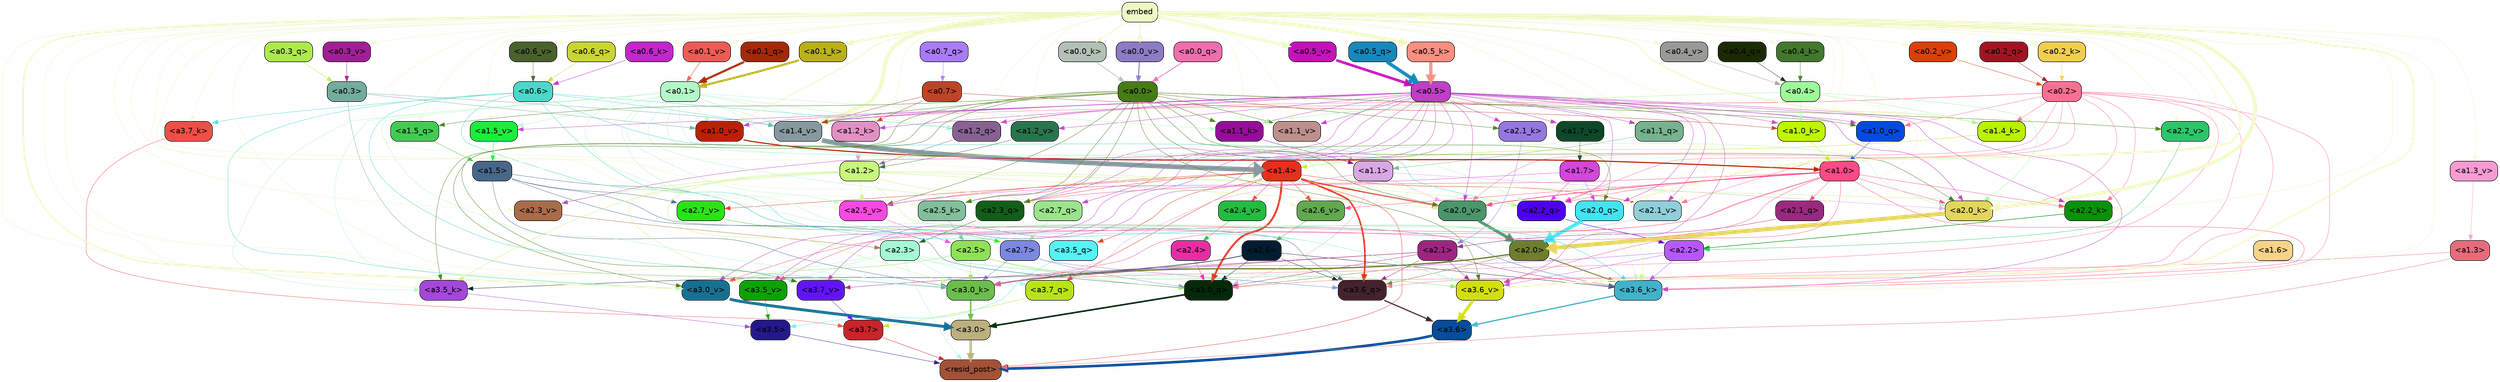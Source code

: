 strict digraph "" {
	graph [bgcolor=transparent,
		layout=dot,
		overlap=false,
		splines=true
	];
	"<a3.7>"	[color=black,
		fillcolor="#c82429",
		fontname=Helvetica,
		shape=box,
		style="filled, rounded"];
	"<resid_post>"	[color=black,
		fillcolor="#a35237",
		fontname=Helvetica,
		shape=box,
		style="filled, rounded"];
	"<a3.7>" -> "<resid_post>"	[color="#c82429",
		penwidth=0.6239100098609924];
	"<a3.6>"	[color=black,
		fillcolor="#054c9b",
		fontname=Helvetica,
		shape=box,
		style="filled, rounded"];
	"<a3.6>" -> "<resid_post>"	[color="#054c9b",
		penwidth=4.569062113761902];
	"<a3.5>"	[color=black,
		fillcolor="#24188c",
		fontname=Helvetica,
		shape=box,
		style="filled, rounded"];
	"<a3.5>" -> "<resid_post>"	[color="#24188c",
		penwidth=0.6];
	"<a3.0>"	[color=black,
		fillcolor="#bbb080",
		fontname=Helvetica,
		shape=box,
		style="filled, rounded"];
	"<a3.0>" -> "<resid_post>"	[color="#bbb080",
		penwidth=4.283544182777405];
	"<a2.3>"	[color=black,
		fillcolor="#a5f8d4",
		fontname=Helvetica,
		shape=box,
		style="filled, rounded"];
	"<a2.3>" -> "<resid_post>"	[color="#a5f8d4",
		penwidth=0.6];
	"<a3.7_q>"	[color=black,
		fillcolor="#b8e31a",
		fontname=Helvetica,
		shape=box,
		style="filled, rounded"];
	"<a2.3>" -> "<a3.7_q>"	[color="#a5f8d4",
		penwidth=0.6];
	"<a3.6_q>"	[color=black,
		fillcolor="#42222d",
		fontname=Helvetica,
		shape=box,
		style="filled, rounded"];
	"<a2.3>" -> "<a3.6_q>"	[color="#a5f8d4",
		penwidth=0.6];
	"<a3.0_q>"	[color=black,
		fillcolor="#032909",
		fontname=Helvetica,
		shape=box,
		style="filled, rounded"];
	"<a2.3>" -> "<a3.0_q>"	[color="#a5f8d4",
		penwidth=0.6];
	"<a3.0_k>"	[color=black,
		fillcolor="#6abe4b",
		fontname=Helvetica,
		shape=box,
		style="filled, rounded"];
	"<a2.3>" -> "<a3.0_k>"	[color="#a5f8d4",
		penwidth=0.6];
	"<a3.6_v>"	[color=black,
		fillcolor="#d3df0d",
		fontname=Helvetica,
		shape=box,
		style="filled, rounded"];
	"<a2.3>" -> "<a3.6_v>"	[color="#a5f8d4",
		penwidth=0.6];
	"<a3.5_v>"	[color=black,
		fillcolor="#0ca202",
		fontname=Helvetica,
		shape=box,
		style="filled, rounded"];
	"<a2.3>" -> "<a3.5_v>"	[color="#a5f8d4",
		penwidth=0.6];
	"<a3.0_v>"	[color=black,
		fillcolor="#167093",
		fontname=Helvetica,
		shape=box,
		style="filled, rounded"];
	"<a2.3>" -> "<a3.0_v>"	[color="#a5f8d4",
		penwidth=0.6];
	"<a1.4>"	[color=black,
		fillcolor="#e6301d",
		fontname=Helvetica,
		shape=box,
		style="filled, rounded"];
	"<a1.4>" -> "<resid_post>"	[color="#e6301d",
		penwidth=0.6];
	"<a1.4>" -> "<a3.7_q>"	[color="#e6301d",
		penwidth=0.6];
	"<a1.4>" -> "<a3.6_q>"	[color="#e6301d",
		penwidth=2.7934007048606873];
	"<a3.5_q>"	[color=black,
		fillcolor="#55f2f7",
		fontname=Helvetica,
		shape=box,
		style="filled, rounded"];
	"<a1.4>" -> "<a3.5_q>"	[color="#e6301d",
		penwidth=0.6];
	"<a1.4>" -> "<a3.0_q>"	[color="#e6301d",
		penwidth=3.340754985809326];
	"<a2.3_q>"	[color=black,
		fillcolor="#115e18",
		fontname=Helvetica,
		shape=box,
		style="filled, rounded"];
	"<a1.4>" -> "<a2.3_q>"	[color="#e6301d",
		penwidth=0.6];
	"<a2.7_v>"	[color=black,
		fillcolor="#2ae317",
		fontname=Helvetica,
		shape=box,
		style="filled, rounded"];
	"<a1.4>" -> "<a2.7_v>"	[color="#e6301d",
		penwidth=0.6];
	"<a2.6_v>"	[color=black,
		fillcolor="#61a94d",
		fontname=Helvetica,
		shape=box,
		style="filled, rounded"];
	"<a1.4>" -> "<a2.6_v>"	[color="#e6301d",
		penwidth=0.6];
	"<a2.5_v>"	[color=black,
		fillcolor="#fa49e1",
		fontname=Helvetica,
		shape=box,
		style="filled, rounded"];
	"<a1.4>" -> "<a2.5_v>"	[color="#e6301d",
		penwidth=0.6];
	"<a2.4_v>"	[color=black,
		fillcolor="#22bc40",
		fontname=Helvetica,
		shape=box,
		style="filled, rounded"];
	"<a1.4>" -> "<a2.4_v>"	[color="#e6301d",
		penwidth=0.6];
	"<a2.1_v>"	[color=black,
		fillcolor="#8fcfd9",
		fontname=Helvetica,
		shape=box,
		style="filled, rounded"];
	"<a1.4>" -> "<a2.1_v>"	[color="#e6301d",
		penwidth=0.6];
	"<a2.0_v>"	[color=black,
		fillcolor="#4a966a",
		fontname=Helvetica,
		shape=box,
		style="filled, rounded"];
	"<a1.4>" -> "<a2.0_v>"	[color="#e6301d",
		penwidth=2.268759250640869];
	"<a1.3>"	[color=black,
		fillcolor="#e76b7b",
		fontname=Helvetica,
		shape=box,
		style="filled, rounded"];
	"<a1.3>" -> "<resid_post>"	[color="#e76b7b",
		penwidth=0.6];
	"<a1.3>" -> "<a3.6_v>"	[color="#e76b7b",
		penwidth=0.6];
	"<a3.7_q>" -> "<a3.7>"	[color="#b8e31a",
		penwidth=0.6];
	"<a3.6_q>" -> "<a3.6>"	[color="#42222d",
		penwidth=2.0347584784030914];
	"<a3.5_q>" -> "<a3.5>"	[color="#55f2f7",
		penwidth=0.6];
	"<a3.0_q>" -> "<a3.0>"	[color="#032909",
		penwidth=2.8635367155075073];
	"<a3.7_k>"	[color=black,
		fillcolor="#ee4f45",
		fontname=Helvetica,
		shape=box,
		style="filled, rounded"];
	"<a3.7_k>" -> "<a3.7>"	[color="#ee4f45",
		penwidth=0.6];
	"<a3.6_k>"	[color=black,
		fillcolor="#42b2ca",
		fontname=Helvetica,
		shape=box,
		style="filled, rounded"];
	"<a3.6_k>" -> "<a3.6>"	[color="#42b2ca",
		penwidth=2.1760786175727844];
	"<a3.5_k>"	[color=black,
		fillcolor="#a447d9",
		fontname=Helvetica,
		shape=box,
		style="filled, rounded"];
	"<a3.5_k>" -> "<a3.5>"	[color="#a447d9",
		penwidth=0.6];
	"<a3.0_k>" -> "<a3.0>"	[color="#6abe4b",
		penwidth=2.632905662059784];
	"<a3.7_v>"	[color=black,
		fillcolor="#6214f8",
		fontname=Helvetica,
		shape=box,
		style="filled, rounded"];
	"<a3.7_v>" -> "<a3.7>"	[color="#6214f8",
		penwidth=0.6];
	"<a3.6_v>" -> "<a3.6>"	[color="#d3df0d",
		penwidth=4.981305837631226];
	"<a3.5_v>" -> "<a3.5>"	[color="#0ca202",
		penwidth=0.6];
	"<a3.0_v>" -> "<a3.0>"	[color="#167093",
		penwidth=5.168330669403076];
	"<a2.7>"	[color=black,
		fillcolor="#7b88e0",
		fontname=Helvetica,
		shape=box,
		style="filled, rounded"];
	"<a2.7>" -> "<a3.6_q>"	[color="#7b88e0",
		penwidth=0.6];
	"<a2.7>" -> "<a3.0_q>"	[color="#7b88e0",
		penwidth=0.6];
	"<a2.7>" -> "<a3.0_k>"	[color="#7b88e0",
		penwidth=0.6];
	"<a2.6>"	[color=black,
		fillcolor="#001c31",
		fontname=Helvetica,
		shape=box,
		style="filled, rounded"];
	"<a2.6>" -> "<a3.6_q>"	[color="#001c31",
		penwidth=0.6];
	"<a2.6>" -> "<a3.0_q>"	[color="#001c31",
		penwidth=0.6];
	"<a2.6>" -> "<a3.6_k>"	[color="#001c31",
		penwidth=0.6];
	"<a2.6>" -> "<a3.5_k>"	[color="#001c31",
		penwidth=0.6];
	"<a2.6>" -> "<a3.0_k>"	[color="#001c31",
		penwidth=0.6];
	"<a2.1>"	[color=black,
		fillcolor="#9e2482",
		fontname=Helvetica,
		shape=box,
		style="filled, rounded"];
	"<a2.1>" -> "<a3.6_q>"	[color="#9e2482",
		penwidth=0.6];
	"<a2.1>" -> "<a3.0_q>"	[color="#9e2482",
		penwidth=0.6];
	"<a2.1>" -> "<a3.6_k>"	[color="#9e2482",
		penwidth=0.6];
	"<a2.1>" -> "<a3.0_k>"	[color="#9e2482",
		penwidth=0.6];
	"<a2.1>" -> "<a3.7_v>"	[color="#9e2482",
		penwidth=0.6];
	"<a2.1>" -> "<a3.6_v>"	[color="#9e2482",
		penwidth=0.6];
	"<a2.0>"	[color=black,
		fillcolor="#6e7e2d",
		fontname=Helvetica,
		shape=box,
		style="filled, rounded"];
	"<a2.0>" -> "<a3.6_q>"	[color="#6e7e2d",
		penwidth=0.6];
	"<a2.0>" -> "<a3.0_q>"	[color="#6e7e2d",
		penwidth=0.6];
	"<a2.0>" -> "<a3.6_k>"	[color="#6e7e2d",
		penwidth=1.6382827460765839];
	"<a2.0>" -> "<a3.0_k>"	[color="#6e7e2d",
		penwidth=2.161143198609352];
	"<a1.5>"	[color=black,
		fillcolor="#476789",
		fontname=Helvetica,
		shape=box,
		style="filled, rounded"];
	"<a1.5>" -> "<a3.6_q>"	[color="#476789",
		penwidth=0.6];
	"<a1.5>" -> "<a3.0_q>"	[color="#476789",
		penwidth=0.6];
	"<a1.5>" -> "<a3.6_k>"	[color="#476789",
		penwidth=0.6];
	"<a1.5>" -> "<a3.0_k>"	[color="#476789",
		penwidth=0.6];
	"<a1.5>" -> "<a2.7_v>"	[color="#476789",
		penwidth=0.6];
	"<a0.2>"	[color=black,
		fillcolor="#fd6f92",
		fontname=Helvetica,
		shape=box,
		style="filled, rounded"];
	"<a0.2>" -> "<a3.6_q>"	[color="#fd6f92",
		penwidth=0.6];
	"<a0.2>" -> "<a3.0_q>"	[color="#fd6f92",
		penwidth=0.6];
	"<a0.2>" -> "<a3.6_k>"	[color="#fd6f92",
		penwidth=0.6];
	"<a0.2>" -> "<a3.0_k>"	[color="#fd6f92",
		penwidth=0.6];
	"<a2.2_q>"	[color=black,
		fillcolor="#4e00ee",
		fontname=Helvetica,
		shape=box,
		style="filled, rounded"];
	"<a0.2>" -> "<a2.2_q>"	[color="#fd6f92",
		penwidth=0.6];
	"<a2.2_k>"	[color=black,
		fillcolor="#079207",
		fontname=Helvetica,
		shape=box,
		style="filled, rounded"];
	"<a0.2>" -> "<a2.2_k>"	[color="#fd6f92",
		penwidth=0.6];
	"<a2.0_k>"	[color=black,
		fillcolor="#e4d55d",
		fontname=Helvetica,
		shape=box,
		style="filled, rounded"];
	"<a0.2>" -> "<a2.0_k>"	[color="#fd6f92",
		penwidth=0.6];
	"<a0.2>" -> "<a2.1_v>"	[color="#fd6f92",
		penwidth=0.6];
	"<a0.2>" -> "<a2.0_v>"	[color="#fd6f92",
		penwidth=0.6];
	"<a1.2_q>"	[color=black,
		fillcolor="#876191",
		fontname=Helvetica,
		shape=box,
		style="filled, rounded"];
	"<a0.2>" -> "<a1.2_q>"	[color="#fd6f92",
		penwidth=0.6];
	"<a1.0_q>"	[color=black,
		fillcolor="#014ae1",
		fontname=Helvetica,
		shape=box,
		style="filled, rounded"];
	"<a0.2>" -> "<a1.0_q>"	[color="#fd6f92",
		penwidth=0.6];
	"<a1.4_k>"	[color=black,
		fillcolor="#b9f103",
		fontname=Helvetica,
		shape=box,
		style="filled, rounded"];
	"<a0.2>" -> "<a1.4_k>"	[color="#fd6f92",
		penwidth=0.6];
	"<a1.4_v>"	[color=black,
		fillcolor="#86999e",
		fontname=Helvetica,
		shape=box,
		style="filled, rounded"];
	"<a0.2>" -> "<a1.4_v>"	[color="#fd6f92",
		penwidth=0.6];
	"<a2.5>"	[color=black,
		fillcolor="#8fe158",
		fontname=Helvetica,
		shape=box,
		style="filled, rounded"];
	"<a2.5>" -> "<a3.0_q>"	[color="#8fe158",
		penwidth=0.6];
	"<a2.5>" -> "<a3.0_k>"	[color="#8fe158",
		penwidth=0.6];
	"<a2.5>" -> "<a3.6_v>"	[color="#8fe158",
		penwidth=0.6];
	"<a2.5>" -> "<a3.0_v>"	[color="#8fe158",
		penwidth=0.6];
	"<a2.4>"	[color=black,
		fillcolor="#e82da4",
		fontname=Helvetica,
		shape=box,
		style="filled, rounded"];
	"<a2.4>" -> "<a3.0_q>"	[color="#e82da4",
		penwidth=0.6];
	"<a1.1>"	[color=black,
		fillcolor="#d9a7e4",
		fontname=Helvetica,
		shape=box,
		style="filled, rounded"];
	"<a1.1>" -> "<a3.0_q>"	[color="#d9a7e4",
		penwidth=0.6];
	"<a1.1>" -> "<a3.0_k>"	[color="#d9a7e4",
		penwidth=0.6];
	"<a2.5_k>"	[color=black,
		fillcolor="#82bf9c",
		fontname=Helvetica,
		shape=box,
		style="filled, rounded"];
	"<a1.1>" -> "<a2.5_k>"	[color="#d9a7e4",
		penwidth=0.6];
	"<a1.1>" -> "<a2.0_k>"	[color="#d9a7e4",
		penwidth=0.6];
	"<a1.1>" -> "<a2.0_v>"	[color="#d9a7e4",
		penwidth=0.6];
	"<a0.6>"	[color=black,
		fillcolor="#48d9ca",
		fontname=Helvetica,
		shape=box,
		style="filled, rounded"];
	"<a0.6>" -> "<a3.7_k>"	[color="#48d9ca",
		penwidth=0.6];
	"<a0.6>" -> "<a3.6_k>"	[color="#48d9ca",
		penwidth=0.6];
	"<a0.6>" -> "<a3.0_k>"	[color="#48d9ca",
		penwidth=0.6];
	"<a0.6>" -> "<a3.6_v>"	[color="#48d9ca",
		penwidth=0.6];
	"<a0.6>" -> "<a3.0_v>"	[color="#48d9ca",
		penwidth=0.6];
	"<a0.6>" -> "<a2.2_q>"	[color="#48d9ca",
		penwidth=0.6];
	"<a0.6>" -> "<a1.2_q>"	[color="#48d9ca",
		penwidth=0.6];
	"<a0.6>" -> "<a1.4_v>"	[color="#48d9ca",
		penwidth=0.6];
	embed	[color=black,
		fillcolor="#f0f7c6",
		fontname=Helvetica,
		shape=box,
		style="filled, rounded"];
	embed -> "<a3.7_k>"	[color="#f0f7c6",
		penwidth=0.6];
	embed -> "<a3.6_k>"	[color="#f0f7c6",
		penwidth=0.6];
	embed -> "<a3.5_k>"	[color="#f0f7c6",
		penwidth=0.6];
	embed -> "<a3.0_k>"	[color="#f0f7c6",
		penwidth=0.6];
	embed -> "<a3.7_v>"	[color="#f0f7c6",
		penwidth=0.6];
	embed -> "<a3.6_v>"	[color="#f0f7c6",
		penwidth=2.7825746536254883];
	embed -> "<a3.5_v>"	[color="#f0f7c6",
		penwidth=0.6];
	embed -> "<a3.0_v>"	[color="#f0f7c6",
		penwidth=2.6950180530548096];
	embed -> "<a2.3_q>"	[color="#f0f7c6",
		penwidth=0.6];
	embed -> "<a2.2_q>"	[color="#f0f7c6",
		penwidth=0.6];
	"<a2.1_q>"	[color=black,
		fillcolor="#9b287f",
		fontname=Helvetica,
		shape=box,
		style="filled, rounded"];
	embed -> "<a2.1_q>"	[color="#f0f7c6",
		penwidth=0.6];
	"<a2.0_q>"	[color=black,
		fillcolor="#42e4f2",
		fontname=Helvetica,
		shape=box,
		style="filled, rounded"];
	embed -> "<a2.0_q>"	[color="#f0f7c6",
		penwidth=3.305941343307495];
	embed -> "<a2.5_k>"	[color="#f0f7c6",
		penwidth=0.6];
	embed -> "<a2.2_k>"	[color="#f0f7c6",
		penwidth=0.6698317527770996];
	"<a2.1_k>"	[color=black,
		fillcolor="#9478e0",
		fontname=Helvetica,
		shape=box,
		style="filled, rounded"];
	embed -> "<a2.1_k>"	[color="#f0f7c6",
		penwidth=0.6];
	embed -> "<a2.0_k>"	[color="#f0f7c6",
		penwidth=6.12570995092392];
	embed -> "<a2.6_v>"	[color="#f0f7c6",
		penwidth=0.6];
	embed -> "<a2.5_v>"	[color="#f0f7c6",
		penwidth=0.6];
	"<a2.3_v>"	[color=black,
		fillcolor="#aa6b48",
		fontname=Helvetica,
		shape=box,
		style="filled, rounded"];
	embed -> "<a2.3_v>"	[color="#f0f7c6",
		penwidth=0.6];
	"<a2.2_v>"	[color=black,
		fillcolor="#2cc569",
		fontname=Helvetica,
		shape=box,
		style="filled, rounded"];
	embed -> "<a2.2_v>"	[color="#f0f7c6",
		penwidth=0.6];
	embed -> "<a2.1_v>"	[color="#f0f7c6",
		penwidth=0.6];
	embed -> "<a2.0_v>"	[color="#f0f7c6",
		penwidth=0.6];
	"<a1.5_q>"	[color=black,
		fillcolor="#42cb51",
		fontname=Helvetica,
		shape=box,
		style="filled, rounded"];
	embed -> "<a1.5_q>"	[color="#f0f7c6",
		penwidth=0.6];
	embed -> "<a1.2_q>"	[color="#f0f7c6",
		penwidth=0.6087074279785156];
	"<a1.1_q>"	[color=black,
		fillcolor="#75b28d",
		fontname=Helvetica,
		shape=box,
		style="filled, rounded"];
	embed -> "<a1.1_q>"	[color="#f0f7c6",
		penwidth=0.6];
	embed -> "<a1.0_q>"	[color="#f0f7c6",
		penwidth=0.6];
	embed -> "<a1.4_k>"	[color="#f0f7c6",
		penwidth=2.1858973503112793];
	"<a1.2_k>"	[color=black,
		fillcolor="#e290c4",
		fontname=Helvetica,
		shape=box,
		style="filled, rounded"];
	embed -> "<a1.2_k>"	[color="#f0f7c6",
		penwidth=0.6];
	"<a1.1_k>"	[color=black,
		fillcolor="#950d9a",
		fontname=Helvetica,
		shape=box,
		style="filled, rounded"];
	embed -> "<a1.1_k>"	[color="#f0f7c6",
		penwidth=0.6];
	"<a1.0_k>"	[color=black,
		fillcolor="#bff503",
		fontname=Helvetica,
		shape=box,
		style="filled, rounded"];
	embed -> "<a1.0_k>"	[color="#f0f7c6",
		penwidth=0.6];
	"<a1.5_v>"	[color=black,
		fillcolor="#19ee3b",
		fontname=Helvetica,
		shape=box,
		style="filled, rounded"];
	embed -> "<a1.5_v>"	[color="#f0f7c6",
		penwidth=0.6];
	embed -> "<a1.4_v>"	[color="#f0f7c6",
		penwidth=6.590077131986618];
	"<a1.3_v>"	[color=black,
		fillcolor="#f89bd5",
		fontname=Helvetica,
		shape=box,
		style="filled, rounded"];
	embed -> "<a1.3_v>"	[color="#f0f7c6",
		penwidth=0.6];
	"<a1.2_v>"	[color=black,
		fillcolor="#27744d",
		fontname=Helvetica,
		shape=box,
		style="filled, rounded"];
	embed -> "<a1.2_v>"	[color="#f0f7c6",
		penwidth=0.6];
	"<a1.1_v>"	[color=black,
		fillcolor="#bd908e",
		fontname=Helvetica,
		shape=box,
		style="filled, rounded"];
	embed -> "<a1.1_v>"	[color="#f0f7c6",
		penwidth=0.6];
	"<a1.0_v>"	[color=black,
		fillcolor="#ba2001",
		fontname=Helvetica,
		shape=box,
		style="filled, rounded"];
	embed -> "<a1.0_v>"	[color="#f0f7c6",
		penwidth=1.2076449394226074];
	"<a0.6_k>"	[color=black,
		fillcolor="#c226cc",
		fontname=Helvetica,
		shape=box,
		style="filled, rounded"];
	embed -> "<a0.6_k>"	[color="#f0f7c6",
		penwidth=0.6];
	"<a0.5_k>"	[color=black,
		fillcolor="#f88f81",
		fontname=Helvetica,
		shape=box,
		style="filled, rounded"];
	embed -> "<a0.5_k>"	[color="#f0f7c6",
		penwidth=5.610821008682251];
	"<a0.4_k>"	[color=black,
		fillcolor="#41782d",
		fontname=Helvetica,
		shape=box,
		style="filled, rounded"];
	embed -> "<a0.4_k>"	[color="#f0f7c6",
		penwidth=0.6];
	"<a0.2_k>"	[color=black,
		fillcolor="#f0cf4e",
		fontname=Helvetica,
		shape=box,
		style="filled, rounded"];
	embed -> "<a0.2_k>"	[color="#f0f7c6",
		penwidth=0.6];
	"<a0.1_k>"	[color=black,
		fillcolor="#b9b01b",
		fontname=Helvetica,
		shape=box,
		style="filled, rounded"];
	embed -> "<a0.1_k>"	[color="#f0f7c6",
		penwidth=3.7429871559143066];
	"<a0.0_k>"	[color=black,
		fillcolor="#b2c0b6",
		fontname=Helvetica,
		shape=box,
		style="filled, rounded"];
	embed -> "<a0.0_k>"	[color="#f0f7c6",
		penwidth=1.106738567352295];
	"<a0.6_v>"	[color=black,
		fillcolor="#49612d",
		fontname=Helvetica,
		shape=box,
		style="filled, rounded"];
	embed -> "<a0.6_v>"	[color="#f0f7c6",
		penwidth=0.6];
	"<a0.5_v>"	[color=black,
		fillcolor="#c610ba",
		fontname=Helvetica,
		shape=box,
		style="filled, rounded"];
	embed -> "<a0.5_v>"	[color="#f0f7c6",
		penwidth=4.663905620574951];
	"<a0.4_v>"	[color=black,
		fillcolor="#999a96",
		fontname=Helvetica,
		shape=box,
		style="filled, rounded"];
	embed -> "<a0.4_v>"	[color="#f0f7c6",
		penwidth=0.6];
	"<a0.3_v>"	[color=black,
		fillcolor="#a01f96",
		fontname=Helvetica,
		shape=box,
		style="filled, rounded"];
	embed -> "<a0.3_v>"	[color="#f0f7c6",
		penwidth=0.6];
	"<a0.2_v>"	[color=black,
		fillcolor="#db4008",
		fontname=Helvetica,
		shape=box,
		style="filled, rounded"];
	embed -> "<a0.2_v>"	[color="#f0f7c6",
		penwidth=0.6];
	"<a0.1_v>"	[color=black,
		fillcolor="#ec5c55",
		fontname=Helvetica,
		shape=box,
		style="filled, rounded"];
	embed -> "<a0.1_v>"	[color="#f0f7c6",
		penwidth=0.8192043304443359];
	"<a0.0_v>"	[color=black,
		fillcolor="#8b7cc5",
		fontname=Helvetica,
		shape=box,
		style="filled, rounded"];
	embed -> "<a0.0_v>"	[color="#f0f7c6",
		penwidth=1.706191062927246];
	"<a2.2>"	[color=black,
		fillcolor="#b658fe",
		fontname=Helvetica,
		shape=box,
		style="filled, rounded"];
	"<a2.2>" -> "<a3.6_k>"	[color="#b658fe",
		penwidth=0.6];
	"<a2.2>" -> "<a3.0_k>"	[color="#b658fe",
		penwidth=0.6];
	"<a2.2>" -> "<a3.6_v>"	[color="#b658fe",
		penwidth=0.6];
	"<a1.6>"	[color=black,
		fillcolor="#f6d388",
		fontname=Helvetica,
		shape=box,
		style="filled, rounded"];
	"<a1.6>" -> "<a3.6_k>"	[color="#f6d388",
		penwidth=0.6];
	"<a1.2>"	[color=black,
		fillcolor="#c7f77d",
		fontname=Helvetica,
		shape=box,
		style="filled, rounded"];
	"<a1.2>" -> "<a3.6_k>"	[color="#c7f77d",
		penwidth=0.6];
	"<a1.2>" -> "<a3.5_k>"	[color="#c7f77d",
		penwidth=0.6];
	"<a1.2>" -> "<a3.0_k>"	[color="#c7f77d",
		penwidth=0.6];
	"<a1.2>" -> "<a3.5_v>"	[color="#c7f77d",
		penwidth=0.6];
	"<a2.7_q>"	[color=black,
		fillcolor="#9ae48b",
		fontname=Helvetica,
		shape=box,
		style="filled, rounded"];
	"<a1.2>" -> "<a2.7_q>"	[color="#c7f77d",
		penwidth=0.6];
	"<a1.2>" -> "<a2.2_q>"	[color="#c7f77d",
		penwidth=0.6];
	"<a1.2>" -> "<a2.2_k>"	[color="#c7f77d",
		penwidth=0.6];
	"<a1.2>" -> "<a2.5_v>"	[color="#c7f77d",
		penwidth=0.6];
	"<a1.2>" -> "<a2.3_v>"	[color="#c7f77d",
		penwidth=0.6];
	"<a1.2>" -> "<a2.0_v>"	[color="#c7f77d",
		penwidth=0.6];
	"<a1.0>"	[color=black,
		fillcolor="#fc4a87",
		fontname=Helvetica,
		shape=box,
		style="filled, rounded"];
	"<a1.0>" -> "<a3.6_k>"	[color="#fc4a87",
		penwidth=0.6];
	"<a1.0>" -> "<a3.0_k>"	[color="#fc4a87",
		penwidth=0.6];
	"<a1.0>" -> "<a3.6_v>"	[color="#fc4a87",
		penwidth=0.6];
	"<a1.0>" -> "<a3.5_v>"	[color="#fc4a87",
		penwidth=0.6];
	"<a1.0>" -> "<a3.0_v>"	[color="#fc4a87",
		penwidth=0.6];
	"<a1.0>" -> "<a2.3_q>"	[color="#fc4a87",
		penwidth=0.6];
	"<a1.0>" -> "<a2.2_q>"	[color="#fc4a87",
		penwidth=0.6];
	"<a1.0>" -> "<a2.1_q>"	[color="#fc4a87",
		penwidth=0.6];
	"<a1.0>" -> "<a2.2_k>"	[color="#fc4a87",
		penwidth=0.6];
	"<a1.0>" -> "<a2.0_k>"	[color="#fc4a87",
		penwidth=0.6];
	"<a1.0>" -> "<a2.6_v>"	[color="#fc4a87",
		penwidth=0.6];
	"<a1.0>" -> "<a2.0_v>"	[color="#fc4a87",
		penwidth=1.2213096618652344];
	"<a0.5>"	[color=black,
		fillcolor="#bf3fc6",
		fontname=Helvetica,
		shape=box,
		style="filled, rounded"];
	"<a0.5>" -> "<a3.6_k>"	[color="#bf3fc6",
		penwidth=0.6];
	"<a0.5>" -> "<a3.7_v>"	[color="#bf3fc6",
		penwidth=0.6];
	"<a0.5>" -> "<a3.6_v>"	[color="#bf3fc6",
		penwidth=0.6];
	"<a0.5>" -> "<a3.5_v>"	[color="#bf3fc6",
		penwidth=0.6];
	"<a0.5>" -> "<a3.0_v>"	[color="#bf3fc6",
		penwidth=0.6];
	"<a0.5>" -> "<a2.7_q>"	[color="#bf3fc6",
		penwidth=0.6];
	"<a0.5>" -> "<a2.3_q>"	[color="#bf3fc6",
		penwidth=0.6];
	"<a0.5>" -> "<a2.2_q>"	[color="#bf3fc6",
		penwidth=0.6];
	"<a0.5>" -> "<a2.0_q>"	[color="#bf3fc6",
		penwidth=0.6];
	"<a0.5>" -> "<a2.5_k>"	[color="#bf3fc6",
		penwidth=0.6];
	"<a0.5>" -> "<a2.2_k>"	[color="#bf3fc6",
		penwidth=0.6];
	"<a0.5>" -> "<a2.1_k>"	[color="#bf3fc6",
		penwidth=0.6];
	"<a0.5>" -> "<a2.0_k>"	[color="#bf3fc6",
		penwidth=0.6900839805603027];
	"<a0.5>" -> "<a2.3_v>"	[color="#bf3fc6",
		penwidth=0.6];
	"<a0.5>" -> "<a2.1_v>"	[color="#bf3fc6",
		penwidth=0.6];
	"<a0.5>" -> "<a2.0_v>"	[color="#bf3fc6",
		penwidth=0.6];
	"<a0.5>" -> "<a1.2_q>"	[color="#bf3fc6",
		penwidth=0.6];
	"<a0.5>" -> "<a1.1_q>"	[color="#bf3fc6",
		penwidth=0.6];
	"<a0.5>" -> "<a1.0_q>"	[color="#bf3fc6",
		penwidth=0.6];
	"<a0.5>" -> "<a1.2_k>"	[color="#bf3fc6",
		penwidth=0.6];
	"<a0.5>" -> "<a1.1_k>"	[color="#bf3fc6",
		penwidth=0.6];
	"<a0.5>" -> "<a1.0_k>"	[color="#bf3fc6",
		penwidth=0.6];
	"<a1.7_v>"	[color=black,
		fillcolor="#0d4828",
		fontname=Helvetica,
		shape=box,
		style="filled, rounded"];
	"<a0.5>" -> "<a1.7_v>"	[color="#bf3fc6",
		penwidth=0.6];
	"<a0.5>" -> "<a1.5_v>"	[color="#bf3fc6",
		penwidth=0.6];
	"<a0.5>" -> "<a1.4_v>"	[color="#bf3fc6",
		penwidth=0.9985027313232422];
	"<a0.5>" -> "<a1.2_v>"	[color="#bf3fc6",
		penwidth=0.6];
	"<a0.5>" -> "<a1.1_v>"	[color="#bf3fc6",
		penwidth=0.6];
	"<a0.5>" -> "<a1.0_v>"	[color="#bf3fc6",
		penwidth=0.6];
	"<a0.1>"	[color=black,
		fillcolor="#b3f7c7",
		fontname=Helvetica,
		shape=box,
		style="filled, rounded"];
	"<a0.1>" -> "<a3.6_k>"	[color="#b3f7c7",
		penwidth=0.6];
	"<a0.1>" -> "<a3.5_k>"	[color="#b3f7c7",
		penwidth=0.6];
	"<a0.1>" -> "<a3.0_k>"	[color="#b3f7c7",
		penwidth=0.6];
	"<a0.1>" -> "<a3.6_v>"	[color="#b3f7c7",
		penwidth=0.6];
	"<a0.1>" -> "<a3.0_v>"	[color="#b3f7c7",
		penwidth=0.6];
	"<a0.1>" -> "<a2.3_q>"	[color="#b3f7c7",
		penwidth=0.6];
	"<a0.1>" -> "<a2.2_q>"	[color="#b3f7c7",
		penwidth=0.6];
	"<a0.1>" -> "<a2.0_k>"	[color="#b3f7c7",
		penwidth=0.6];
	"<a0.1>" -> "<a2.5_v>"	[color="#b3f7c7",
		penwidth=0.6];
	"<a0.1>" -> "<a2.0_v>"	[color="#b3f7c7",
		penwidth=0.6];
	"<a0.1>" -> "<a1.2_q>"	[color="#b3f7c7",
		penwidth=0.6218185424804688];
	"<a0.1>" -> "<a1.2_k>"	[color="#b3f7c7",
		penwidth=0.6];
	"<a0.1>" -> "<a1.1_k>"	[color="#b3f7c7",
		penwidth=0.6];
	"<a0.1>" -> "<a1.5_v>"	[color="#b3f7c7",
		penwidth=0.6];
	"<a0.1>" -> "<a1.4_v>"	[color="#b3f7c7",
		penwidth=0.6];
	"<a0.1>" -> "<a1.0_v>"	[color="#b3f7c7",
		penwidth=0.6];
	"<a0.0>"	[color=black,
		fillcolor="#477b14",
		fontname=Helvetica,
		shape=box,
		style="filled, rounded"];
	"<a0.0>" -> "<a3.5_k>"	[color="#477b14",
		penwidth=0.6];
	"<a0.0>" -> "<a3.7_v>"	[color="#477b14",
		penwidth=0.6];
	"<a0.0>" -> "<a3.6_v>"	[color="#477b14",
		penwidth=0.6];
	"<a0.0>" -> "<a3.0_v>"	[color="#477b14",
		penwidth=0.6];
	"<a0.0>" -> "<a2.3_q>"	[color="#477b14",
		penwidth=0.6];
	"<a0.0>" -> "<a2.0_q>"	[color="#477b14",
		penwidth=0.6];
	"<a0.0>" -> "<a2.5_k>"	[color="#477b14",
		penwidth=0.6];
	"<a0.0>" -> "<a2.1_k>"	[color="#477b14",
		penwidth=0.6];
	"<a0.0>" -> "<a2.0_k>"	[color="#477b14",
		penwidth=0.6];
	"<a0.0>" -> "<a2.5_v>"	[color="#477b14",
		penwidth=0.6];
	"<a0.0>" -> "<a2.2_v>"	[color="#477b14",
		penwidth=0.6];
	"<a0.0>" -> "<a2.0_v>"	[color="#477b14",
		penwidth=0.6];
	"<a0.0>" -> "<a1.5_q>"	[color="#477b14",
		penwidth=0.6];
	"<a0.0>" -> "<a1.0_q>"	[color="#477b14",
		penwidth=0.6];
	"<a0.0>" -> "<a1.1_k>"	[color="#477b14",
		penwidth=0.6];
	"<a0.0>" -> "<a1.4_v>"	[color="#477b14",
		penwidth=0.6];
	"<a0.0>" -> "<a1.1_v>"	[color="#477b14",
		penwidth=0.6];
	"<a0.3>"	[color=black,
		fillcolor="#72ac9c",
		fontname=Helvetica,
		shape=box,
		style="filled, rounded"];
	"<a0.3>" -> "<a3.0_k>"	[color="#72ac9c",
		penwidth=0.6];
	"<a0.3>" -> "<a1.4_v>"	[color="#72ac9c",
		penwidth=0.6];
	"<a0.3>" -> "<a1.0_v>"	[color="#72ac9c",
		penwidth=0.6];
	"<a2.7_q>" -> "<a2.7>"	[color="#9ae48b",
		penwidth=0.6];
	"<a2.3_q>" -> "<a2.3>"	[color="#115e18",
		penwidth=0.6];
	"<a2.2_q>" -> "<a2.2>"	[color="#4e00ee",
		penwidth=0.7553567886352539];
	"<a2.1_q>" -> "<a2.1>"	[color="#9b287f",
		penwidth=0.6];
	"<a2.0_q>" -> "<a2.0>"	[color="#42e4f2",
		penwidth=6.256794691085815];
	"<a2.5_k>" -> "<a2.5>"	[color="#82bf9c",
		penwidth=0.6];
	"<a2.2_k>" -> "<a2.2>"	[color="#079207",
		penwidth=0.8854708671569824];
	"<a2.1_k>" -> "<a2.1>"	[color="#9478e0",
		penwidth=0.6];
	"<a2.0_k>" -> "<a2.0>"	[color="#e4d55d",
		penwidth=7.231504917144775];
	"<a2.7_v>" -> "<a2.7>"	[color="#2ae317",
		penwidth=0.6];
	"<a2.6_v>" -> "<a2.6>"	[color="#61a94d",
		penwidth=0.6];
	"<a2.5_v>" -> "<a2.5>"	[color="#fa49e1",
		penwidth=0.6];
	"<a2.4_v>" -> "<a2.4>"	[color="#22bc40",
		penwidth=0.6];
	"<a2.3_v>" -> "<a2.3>"	[color="#aa6b48",
		penwidth=0.6];
	"<a2.2_v>" -> "<a2.2>"	[color="#2cc569",
		penwidth=0.6];
	"<a2.1_v>" -> "<a2.1>"	[color="#8fcfd9",
		penwidth=0.6];
	"<a2.0_v>" -> "<a2.0>"	[color="#4a966a",
		penwidth=5.231471925973892];
	"<a1.7>"	[color=black,
		fillcolor="#d546db",
		fontname=Helvetica,
		shape=box,
		style="filled, rounded"];
	"<a1.7>" -> "<a2.2_q>"	[color="#d546db",
		penwidth=0.6];
	"<a1.7>" -> "<a2.0_q>"	[color="#d546db",
		penwidth=0.6];
	"<a1.7>" -> "<a2.5_v>"	[color="#d546db",
		penwidth=0.6];
	"<a0.4>"	[color=black,
		fillcolor="#9df998",
		fontname=Helvetica,
		shape=box,
		style="filled, rounded"];
	"<a0.4>" -> "<a2.0_k>"	[color="#9df998",
		penwidth=0.6];
	"<a0.4>" -> "<a1.4_k>"	[color="#9df998",
		penwidth=0.6];
	"<a0.4>" -> "<a1.1_k>"	[color="#9df998",
		penwidth=0.6];
	"<a0.4>" -> "<a1.0_k>"	[color="#9df998",
		penwidth=0.6];
	"<a1.5_q>" -> "<a1.5>"	[color="#42cb51",
		penwidth=0.6];
	"<a1.2_q>" -> "<a1.2>"	[color="#876191",
		penwidth=0.6];
	"<a1.1_q>" -> "<a1.1>"	[color="#75b28d",
		penwidth=0.6];
	"<a1.0_q>" -> "<a1.0>"	[color="#014ae1",
		penwidth=0.6];
	"<a1.4_k>" -> "<a1.4>"	[color="#b9f103",
		penwidth=0.6];
	"<a1.2_k>" -> "<a1.2>"	[color="#e290c4",
		penwidth=0.6];
	"<a1.1_k>" -> "<a1.1>"	[color="#950d9a",
		penwidth=0.6];
	"<a1.0_k>" -> "<a1.0>"	[color="#bff503",
		penwidth=0.6];
	"<a1.7_v>" -> "<a1.7>"	[color="#0d4828",
		penwidth=0.6];
	"<a1.5_v>" -> "<a1.5>"	[color="#19ee3b",
		penwidth=0.6];
	"<a1.4_v>" -> "<a1.4>"	[color="#86999e",
		penwidth=8.36684274673462];
	"<a1.3_v>" -> "<a1.3>"	[color="#f89bd5",
		penwidth=0.6];
	"<a1.2_v>" -> "<a1.2>"	[color="#27744d",
		penwidth=0.6];
	"<a1.1_v>" -> "<a1.1>"	[color="#bd908e",
		penwidth=0.6];
	"<a1.0_v>" -> "<a1.0>"	[color="#ba2001",
		penwidth=1.9665732383728027];
	"<a0.7>"	[color=black,
		fillcolor="#c14225",
		fontname=Helvetica,
		shape=box,
		style="filled, rounded"];
	"<a0.7>" -> "<a1.2_k>"	[color="#c14225",
		penwidth=0.6];
	"<a0.7>" -> "<a1.0_k>"	[color="#c14225",
		penwidth=0.6];
	"<a0.7>" -> "<a1.4_v>"	[color="#c14225",
		penwidth=0.6];
	"<a0.7_q>"	[color=black,
		fillcolor="#a87bf9",
		fontname=Helvetica,
		shape=box,
		style="filled, rounded"];
	"<a0.7_q>" -> "<a0.7>"	[color="#a87bf9",
		penwidth=0.6];
	"<a0.6_q>"	[color=black,
		fillcolor="#c9d534",
		fontname=Helvetica,
		shape=box,
		style="filled, rounded"];
	"<a0.6_q>" -> "<a0.6>"	[color="#c9d534",
		penwidth=0.6];
	"<a0.5_q>"	[color=black,
		fillcolor="#1688bb",
		fontname=Helvetica,
		shape=box,
		style="filled, rounded"];
	"<a0.5_q>" -> "<a0.5>"	[color="#1688bb",
		penwidth=6.156635046005249];
	"<a0.4_q>"	[color=black,
		fillcolor="#1a2b04",
		fontname=Helvetica,
		shape=box,
		style="filled, rounded"];
	"<a0.4_q>" -> "<a0.4>"	[color="#1a2b04",
		penwidth=0.6];
	"<a0.3_q>"	[color=black,
		fillcolor="#ade94c",
		fontname=Helvetica,
		shape=box,
		style="filled, rounded"];
	"<a0.3_q>" -> "<a0.3>"	[color="#ade94c",
		penwidth=0.6];
	"<a0.2_q>"	[color=black,
		fillcolor="#a21423",
		fontname=Helvetica,
		shape=box,
		style="filled, rounded"];
	"<a0.2_q>" -> "<a0.2>"	[color="#a21423",
		penwidth=0.6];
	"<a0.1_q>"	[color=black,
		fillcolor="#a42908",
		fontname=Helvetica,
		shape=box,
		style="filled, rounded"];
	"<a0.1_q>" -> "<a0.1>"	[color="#a42908",
		penwidth=3.795884132385254];
	"<a0.0_q>"	[color=black,
		fillcolor="#ee6eae",
		fontname=Helvetica,
		shape=box,
		style="filled, rounded"];
	"<a0.0_q>" -> "<a0.0>"	[color="#ee6eae",
		penwidth=1.2393803596496582];
	"<a0.6_k>" -> "<a0.6>"	[color="#c226cc",
		penwidth=0.6];
	"<a0.5_k>" -> "<a0.5>"	[color="#f88f81",
		penwidth=5.603226900100708];
	"<a0.4_k>" -> "<a0.4>"	[color="#41782d",
		penwidth=0.6];
	"<a0.2_k>" -> "<a0.2>"	[color="#f0cf4e",
		penwidth=0.6];
	"<a0.1_k>" -> "<a0.1>"	[color="#b9b01b",
		penwidth=3.7429747581481934];
	"<a0.0_k>" -> "<a0.0>"	[color="#b2c0b6",
		penwidth=1.106727123260498];
	"<a0.6_v>" -> "<a0.6>"	[color="#49612d",
		penwidth=0.6];
	"<a0.5_v>" -> "<a0.5>"	[color="#c610ba",
		penwidth=4.667354106903076];
	"<a0.4_v>" -> "<a0.4>"	[color="#999a96",
		penwidth=0.6];
	"<a0.3_v>" -> "<a0.3>"	[color="#a01f96",
		penwidth=0.6];
	"<a0.2_v>" -> "<a0.2>"	[color="#db4008",
		penwidth=0.6];
	"<a0.1_v>" -> "<a0.1>"	[color="#ec5c55",
		penwidth=0.8298110961914062];
	"<a0.0_v>" -> "<a0.0>"	[color="#8b7cc5",
		penwidth=1.7084956169128418];
}
